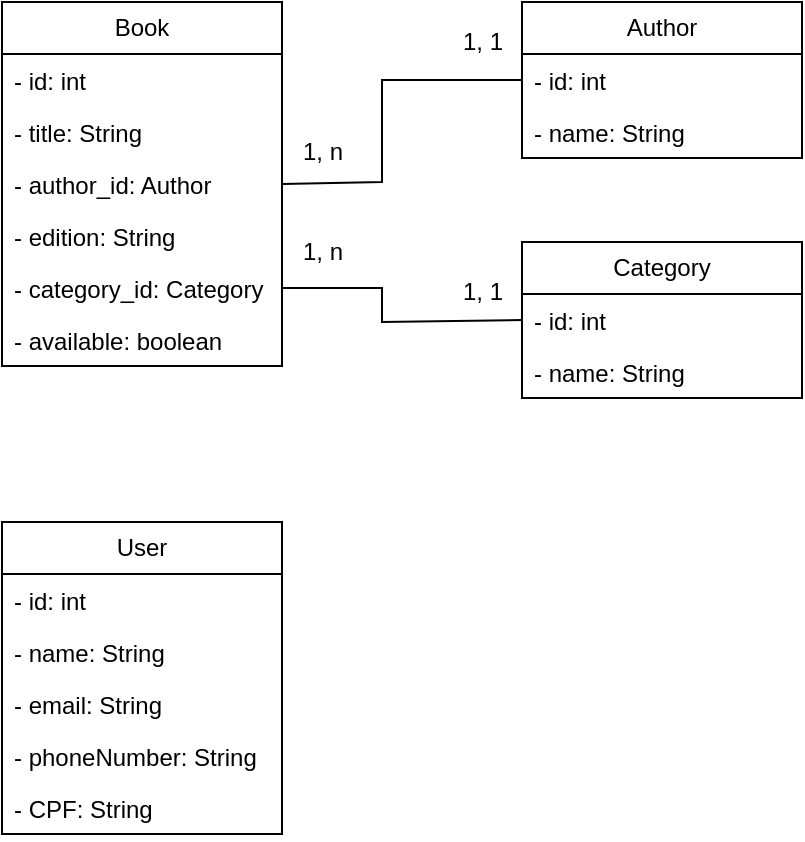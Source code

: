 <mxfile version="21.0.2" type="device"><diagram id="C5RBs43oDa-KdzZeNtuy" name="Page-1"><mxGraphModel dx="1194" dy="734" grid="1" gridSize="10" guides="1" tooltips="1" connect="1" arrows="1" fold="1" page="1" pageScale="1" pageWidth="827" pageHeight="1169" math="0" shadow="0"><root><mxCell id="WIyWlLk6GJQsqaUBKTNV-0"/><mxCell id="WIyWlLk6GJQsqaUBKTNV-1" parent="WIyWlLk6GJQsqaUBKTNV-0"/><mxCell id="vJhmvLhS8DTRIcznAlXJ-0" value="Book" style="swimlane;fontStyle=0;childLayout=stackLayout;horizontal=1;startSize=26;fillColor=none;horizontalStack=0;resizeParent=1;resizeParentMax=0;resizeLast=0;collapsible=1;marginBottom=0;whiteSpace=wrap;html=1;" vertex="1" parent="WIyWlLk6GJQsqaUBKTNV-1"><mxGeometry x="100" y="40" width="140" height="182" as="geometry"/></mxCell><mxCell id="vJhmvLhS8DTRIcznAlXJ-1" value="- id: int" style="text;strokeColor=none;fillColor=none;align=left;verticalAlign=top;spacingLeft=4;spacingRight=4;overflow=hidden;rotatable=0;points=[[0,0.5],[1,0.5]];portConstraint=eastwest;whiteSpace=wrap;html=1;" vertex="1" parent="vJhmvLhS8DTRIcznAlXJ-0"><mxGeometry y="26" width="140" height="26" as="geometry"/></mxCell><mxCell id="vJhmvLhS8DTRIcznAlXJ-2" value="- title: String" style="text;strokeColor=none;fillColor=none;align=left;verticalAlign=top;spacingLeft=4;spacingRight=4;overflow=hidden;rotatable=0;points=[[0,0.5],[1,0.5]];portConstraint=eastwest;whiteSpace=wrap;html=1;" vertex="1" parent="vJhmvLhS8DTRIcznAlXJ-0"><mxGeometry y="52" width="140" height="26" as="geometry"/></mxCell><mxCell id="vJhmvLhS8DTRIcznAlXJ-9" value="- author_id: Author" style="text;strokeColor=none;fillColor=none;align=left;verticalAlign=top;spacingLeft=4;spacingRight=4;overflow=hidden;rotatable=0;points=[[0,0.5],[1,0.5]];portConstraint=eastwest;whiteSpace=wrap;html=1;" vertex="1" parent="vJhmvLhS8DTRIcznAlXJ-0"><mxGeometry y="78" width="140" height="26" as="geometry"/></mxCell><mxCell id="vJhmvLhS8DTRIcznAlXJ-10" value="- edition: String" style="text;strokeColor=none;fillColor=none;align=left;verticalAlign=top;spacingLeft=4;spacingRight=4;overflow=hidden;rotatable=0;points=[[0,0.5],[1,0.5]];portConstraint=eastwest;whiteSpace=wrap;html=1;" vertex="1" parent="vJhmvLhS8DTRIcznAlXJ-0"><mxGeometry y="104" width="140" height="26" as="geometry"/></mxCell><mxCell id="vJhmvLhS8DTRIcznAlXJ-8" value="- category_id: Category" style="text;strokeColor=none;fillColor=none;align=left;verticalAlign=top;spacingLeft=4;spacingRight=4;overflow=hidden;rotatable=0;points=[[0,0.5],[1,0.5]];portConstraint=eastwest;whiteSpace=wrap;html=1;" vertex="1" parent="vJhmvLhS8DTRIcznAlXJ-0"><mxGeometry y="130" width="140" height="26" as="geometry"/></mxCell><mxCell id="vJhmvLhS8DTRIcznAlXJ-3" value="- available: boolean" style="text;strokeColor=none;fillColor=none;align=left;verticalAlign=top;spacingLeft=4;spacingRight=4;overflow=hidden;rotatable=0;points=[[0,0.5],[1,0.5]];portConstraint=eastwest;whiteSpace=wrap;html=1;" vertex="1" parent="vJhmvLhS8DTRIcznAlXJ-0"><mxGeometry y="156" width="140" height="26" as="geometry"/></mxCell><mxCell id="vJhmvLhS8DTRIcznAlXJ-11" value="Author" style="swimlane;fontStyle=0;childLayout=stackLayout;horizontal=1;startSize=26;fillColor=none;horizontalStack=0;resizeParent=1;resizeParentMax=0;resizeLast=0;collapsible=1;marginBottom=0;whiteSpace=wrap;html=1;" vertex="1" parent="WIyWlLk6GJQsqaUBKTNV-1"><mxGeometry x="360" y="40" width="140" height="78" as="geometry"/></mxCell><mxCell id="vJhmvLhS8DTRIcznAlXJ-12" value="- id: int" style="text;strokeColor=none;fillColor=none;align=left;verticalAlign=top;spacingLeft=4;spacingRight=4;overflow=hidden;rotatable=0;points=[[0,0.5],[1,0.5]];portConstraint=eastwest;whiteSpace=wrap;html=1;" vertex="1" parent="vJhmvLhS8DTRIcznAlXJ-11"><mxGeometry y="26" width="140" height="26" as="geometry"/></mxCell><mxCell id="vJhmvLhS8DTRIcznAlXJ-17" value="- name: String" style="text;strokeColor=none;fillColor=none;align=left;verticalAlign=top;spacingLeft=4;spacingRight=4;overflow=hidden;rotatable=0;points=[[0,0.5],[1,0.5]];portConstraint=eastwest;whiteSpace=wrap;html=1;" vertex="1" parent="vJhmvLhS8DTRIcznAlXJ-11"><mxGeometry y="52" width="140" height="26" as="geometry"/></mxCell><mxCell id="vJhmvLhS8DTRIcznAlXJ-18" value="User" style="swimlane;fontStyle=0;childLayout=stackLayout;horizontal=1;startSize=26;fillColor=none;horizontalStack=0;resizeParent=1;resizeParentMax=0;resizeLast=0;collapsible=1;marginBottom=0;whiteSpace=wrap;html=1;" vertex="1" parent="WIyWlLk6GJQsqaUBKTNV-1"><mxGeometry x="100" y="300" width="140" height="156" as="geometry"/></mxCell><mxCell id="vJhmvLhS8DTRIcznAlXJ-19" value="- id: int" style="text;strokeColor=none;fillColor=none;align=left;verticalAlign=top;spacingLeft=4;spacingRight=4;overflow=hidden;rotatable=0;points=[[0,0.5],[1,0.5]];portConstraint=eastwest;whiteSpace=wrap;html=1;" vertex="1" parent="vJhmvLhS8DTRIcznAlXJ-18"><mxGeometry y="26" width="140" height="26" as="geometry"/></mxCell><mxCell id="vJhmvLhS8DTRIcznAlXJ-20" value="- name: String" style="text;strokeColor=none;fillColor=none;align=left;verticalAlign=top;spacingLeft=4;spacingRight=4;overflow=hidden;rotatable=0;points=[[0,0.5],[1,0.5]];portConstraint=eastwest;whiteSpace=wrap;html=1;" vertex="1" parent="vJhmvLhS8DTRIcznAlXJ-18"><mxGeometry y="52" width="140" height="26" as="geometry"/></mxCell><mxCell id="vJhmvLhS8DTRIcznAlXJ-21" value="- email: String" style="text;strokeColor=none;fillColor=none;align=left;verticalAlign=top;spacingLeft=4;spacingRight=4;overflow=hidden;rotatable=0;points=[[0,0.5],[1,0.5]];portConstraint=eastwest;whiteSpace=wrap;html=1;" vertex="1" parent="vJhmvLhS8DTRIcznAlXJ-18"><mxGeometry y="78" width="140" height="26" as="geometry"/></mxCell><mxCell id="vJhmvLhS8DTRIcznAlXJ-22" value="- phoneNumber: String" style="text;strokeColor=none;fillColor=none;align=left;verticalAlign=top;spacingLeft=4;spacingRight=4;overflow=hidden;rotatable=0;points=[[0,0.5],[1,0.5]];portConstraint=eastwest;whiteSpace=wrap;html=1;" vertex="1" parent="vJhmvLhS8DTRIcznAlXJ-18"><mxGeometry y="104" width="140" height="26" as="geometry"/></mxCell><mxCell id="vJhmvLhS8DTRIcznAlXJ-23" value="- CPF: String" style="text;strokeColor=none;fillColor=none;align=left;verticalAlign=top;spacingLeft=4;spacingRight=4;overflow=hidden;rotatable=0;points=[[0,0.5],[1,0.5]];portConstraint=eastwest;whiteSpace=wrap;html=1;" vertex="1" parent="vJhmvLhS8DTRIcznAlXJ-18"><mxGeometry y="130" width="140" height="26" as="geometry"/></mxCell><mxCell id="vJhmvLhS8DTRIcznAlXJ-32" value="Category" style="swimlane;fontStyle=0;childLayout=stackLayout;horizontal=1;startSize=26;fillColor=none;horizontalStack=0;resizeParent=1;resizeParentMax=0;resizeLast=0;collapsible=1;marginBottom=0;whiteSpace=wrap;html=1;" vertex="1" parent="WIyWlLk6GJQsqaUBKTNV-1"><mxGeometry x="360" y="160" width="140" height="78" as="geometry"/></mxCell><mxCell id="vJhmvLhS8DTRIcznAlXJ-33" value="- id: int" style="text;strokeColor=none;fillColor=none;align=left;verticalAlign=top;spacingLeft=4;spacingRight=4;overflow=hidden;rotatable=0;points=[[0,0.5],[1,0.5]];portConstraint=eastwest;whiteSpace=wrap;html=1;" vertex="1" parent="vJhmvLhS8DTRIcznAlXJ-32"><mxGeometry y="26" width="140" height="26" as="geometry"/></mxCell><mxCell id="vJhmvLhS8DTRIcznAlXJ-34" value="- name: String" style="text;strokeColor=none;fillColor=none;align=left;verticalAlign=top;spacingLeft=4;spacingRight=4;overflow=hidden;rotatable=0;points=[[0,0.5],[1,0.5]];portConstraint=eastwest;whiteSpace=wrap;html=1;" vertex="1" parent="vJhmvLhS8DTRIcznAlXJ-32"><mxGeometry y="52" width="140" height="26" as="geometry"/></mxCell><mxCell id="vJhmvLhS8DTRIcznAlXJ-35" value="" style="endArrow=none;html=1;rounded=0;exitX=1;exitY=0.5;exitDx=0;exitDy=0;entryX=0;entryY=0.5;entryDx=0;entryDy=0;endFill=0;" edge="1" parent="WIyWlLk6GJQsqaUBKTNV-1" source="vJhmvLhS8DTRIcznAlXJ-9" target="vJhmvLhS8DTRIcznAlXJ-12"><mxGeometry width="50" height="50" relative="1" as="geometry"><mxPoint x="310" y="210" as="sourcePoint"/><mxPoint x="360" y="160" as="targetPoint"/><Array as="points"><mxPoint x="290" y="130"/><mxPoint x="290" y="79"/></Array></mxGeometry></mxCell><mxCell id="vJhmvLhS8DTRIcznAlXJ-36" value="1, 1" style="text;html=1;align=center;verticalAlign=middle;resizable=0;points=[];autosize=1;strokeColor=none;fillColor=none;" vertex="1" parent="WIyWlLk6GJQsqaUBKTNV-1"><mxGeometry x="320" y="45" width="40" height="30" as="geometry"/></mxCell><mxCell id="vJhmvLhS8DTRIcznAlXJ-37" value="1, n" style="text;html=1;align=center;verticalAlign=middle;resizable=0;points=[];autosize=1;strokeColor=none;fillColor=none;" vertex="1" parent="WIyWlLk6GJQsqaUBKTNV-1"><mxGeometry x="240" y="100" width="40" height="30" as="geometry"/></mxCell><mxCell id="vJhmvLhS8DTRIcznAlXJ-38" value="" style="endArrow=none;html=1;rounded=0;exitX=1;exitY=0.5;exitDx=0;exitDy=0;entryX=0;entryY=0.5;entryDx=0;entryDy=0;endFill=0;" edge="1" parent="WIyWlLk6GJQsqaUBKTNV-1" source="vJhmvLhS8DTRIcznAlXJ-8" target="vJhmvLhS8DTRIcznAlXJ-33"><mxGeometry width="50" height="50" relative="1" as="geometry"><mxPoint x="230" y="446" as="sourcePoint"/><mxPoint x="350" y="394" as="targetPoint"/><Array as="points"><mxPoint x="290" y="183"/><mxPoint x="290" y="200"/></Array></mxGeometry></mxCell><mxCell id="vJhmvLhS8DTRIcznAlXJ-41" value="1, n" style="text;html=1;align=center;verticalAlign=middle;resizable=0;points=[];autosize=1;strokeColor=none;fillColor=none;" vertex="1" parent="WIyWlLk6GJQsqaUBKTNV-1"><mxGeometry x="240" y="150" width="40" height="30" as="geometry"/></mxCell><mxCell id="vJhmvLhS8DTRIcznAlXJ-42" value="1, 1" style="text;html=1;align=center;verticalAlign=middle;resizable=0;points=[];autosize=1;strokeColor=none;fillColor=none;" vertex="1" parent="WIyWlLk6GJQsqaUBKTNV-1"><mxGeometry x="320" y="170" width="40" height="30" as="geometry"/></mxCell></root></mxGraphModel></diagram></mxfile>